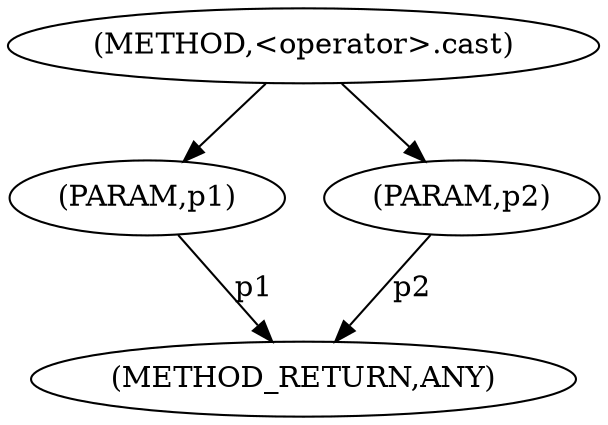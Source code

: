 digraph "&lt;operator&gt;.cast" {  
"1028" [label = <(METHOD,&lt;operator&gt;.cast)> ]
"1032" [label = <(METHOD_RETURN,ANY)> ]
"1029" [label = <(PARAM,p1)> ]
"1030" [label = <(PARAM,p2)> ]
  "1029" -> "1032"  [ label = "p1"] 
  "1030" -> "1032"  [ label = "p2"] 
  "1028" -> "1029" 
  "1028" -> "1030" 
}
